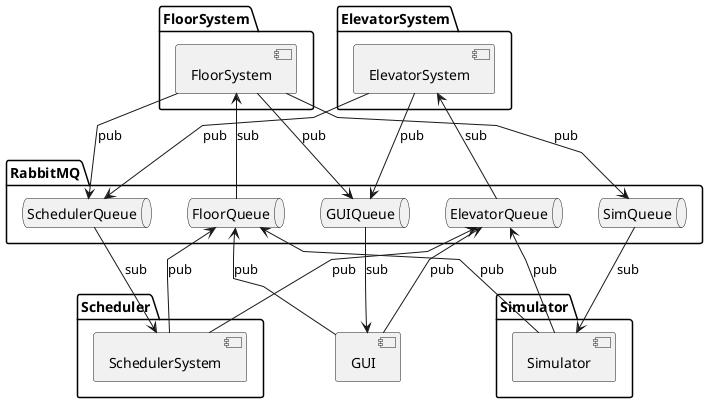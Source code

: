 @startuml

skinparam linetype polyline

component GUI

  package "FloorSystem"{
  component FloorSystem as fl
  }

  package "ElevatorSystem" {
  component ElevatorSystem as el
  }

package "Simulator"{
  component Simulator as sim
}

package "Scheduler"{
component SchedulerSystem as sched
}


package "RabbitMQ"{
  queue "ElevatorQueue"
  queue "FloorQueue"
  queue "GUIQueue"
  queue "SimQueue"
  queue "SchedulerQueue"
}

sim -up-> ElevatorQueue: pub
sim -up-> FloorQueue: pub
sim <-up- SimQueue: sub

el --> SchedulerQueue: pub
el --> GUIQueue: pub
el <-- ElevatorQueue: sub

fl --> SchedulerQueue: pub
fl --> SimQueue: pub
fl --> GUIQueue : pub
fl <-- FloorQueue : sub

sched -up-> FloorQueue: pub
sched -up-> ElevatorQueue: pub
sched <-up- SchedulerQueue: sub

GUIQueue --> GUI : sub
FloorQueue <-- GUI : pub
ElevatorQueue <-- GUI: pub



@enduml
